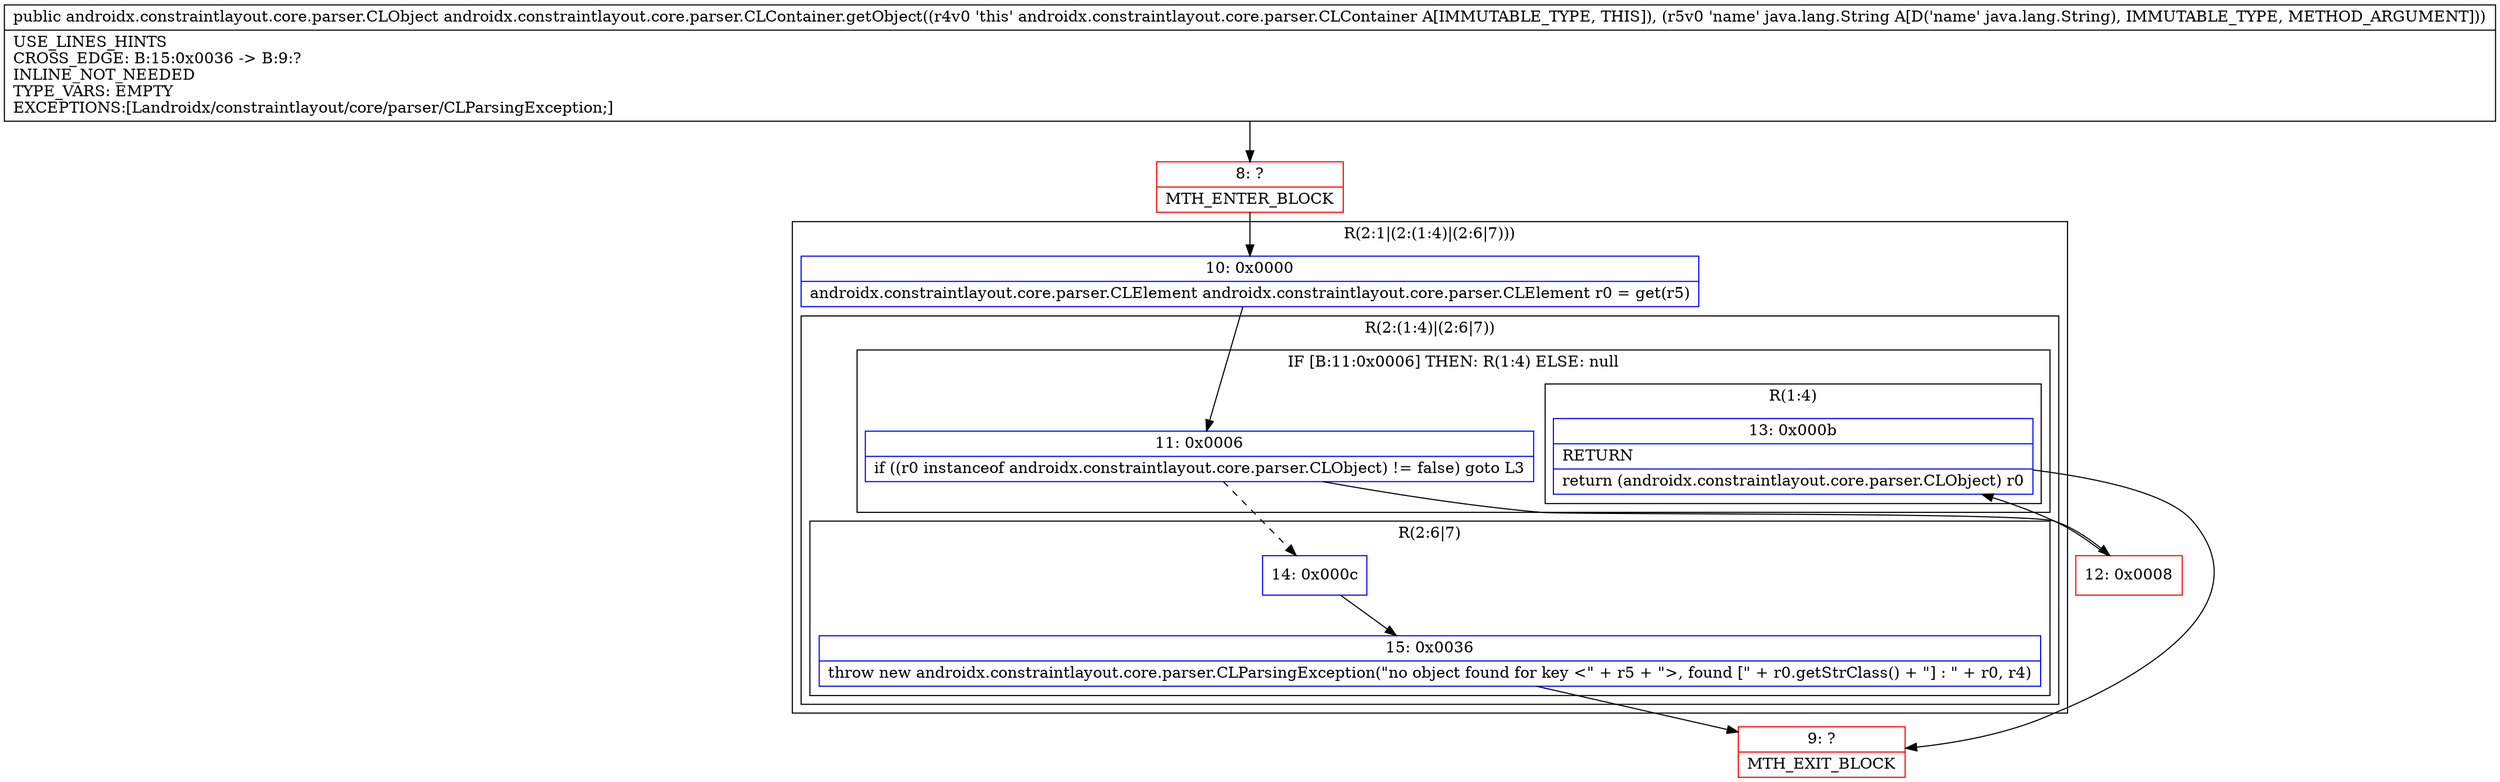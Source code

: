 digraph "CFG forandroidx.constraintlayout.core.parser.CLContainer.getObject(Ljava\/lang\/String;)Landroidx\/constraintlayout\/core\/parser\/CLObject;" {
subgraph cluster_Region_1189902968 {
label = "R(2:1|(2:(1:4)|(2:6|7)))";
node [shape=record,color=blue];
Node_10 [shape=record,label="{10\:\ 0x0000|androidx.constraintlayout.core.parser.CLElement androidx.constraintlayout.core.parser.CLElement r0 = get(r5)\l}"];
subgraph cluster_Region_903478830 {
label = "R(2:(1:4)|(2:6|7))";
node [shape=record,color=blue];
subgraph cluster_IfRegion_1075453953 {
label = "IF [B:11:0x0006] THEN: R(1:4) ELSE: null";
node [shape=record,color=blue];
Node_11 [shape=record,label="{11\:\ 0x0006|if ((r0 instanceof androidx.constraintlayout.core.parser.CLObject) != false) goto L3\l}"];
subgraph cluster_Region_350516338 {
label = "R(1:4)";
node [shape=record,color=blue];
Node_13 [shape=record,label="{13\:\ 0x000b|RETURN\l|return (androidx.constraintlayout.core.parser.CLObject) r0\l}"];
}
}
subgraph cluster_Region_1339639419 {
label = "R(2:6|7)";
node [shape=record,color=blue];
Node_14 [shape=record,label="{14\:\ 0x000c}"];
Node_15 [shape=record,label="{15\:\ 0x0036|throw new androidx.constraintlayout.core.parser.CLParsingException(\"no object found for key \<\" + r5 + \"\>, found [\" + r0.getStrClass() + \"] : \" + r0, r4)\l}"];
}
}
}
Node_8 [shape=record,color=red,label="{8\:\ ?|MTH_ENTER_BLOCK\l}"];
Node_12 [shape=record,color=red,label="{12\:\ 0x0008}"];
Node_9 [shape=record,color=red,label="{9\:\ ?|MTH_EXIT_BLOCK\l}"];
MethodNode[shape=record,label="{public androidx.constraintlayout.core.parser.CLObject androidx.constraintlayout.core.parser.CLContainer.getObject((r4v0 'this' androidx.constraintlayout.core.parser.CLContainer A[IMMUTABLE_TYPE, THIS]), (r5v0 'name' java.lang.String A[D('name' java.lang.String), IMMUTABLE_TYPE, METHOD_ARGUMENT]))  | USE_LINES_HINTS\lCROSS_EDGE: B:15:0x0036 \-\> B:9:?\lINLINE_NOT_NEEDED\lTYPE_VARS: EMPTY\lEXCEPTIONS:[Landroidx\/constraintlayout\/core\/parser\/CLParsingException;]\l}"];
MethodNode -> Node_8;Node_10 -> Node_11;
Node_11 -> Node_12;
Node_11 -> Node_14[style=dashed];
Node_13 -> Node_9;
Node_14 -> Node_15;
Node_15 -> Node_9;
Node_8 -> Node_10;
Node_12 -> Node_13;
}

